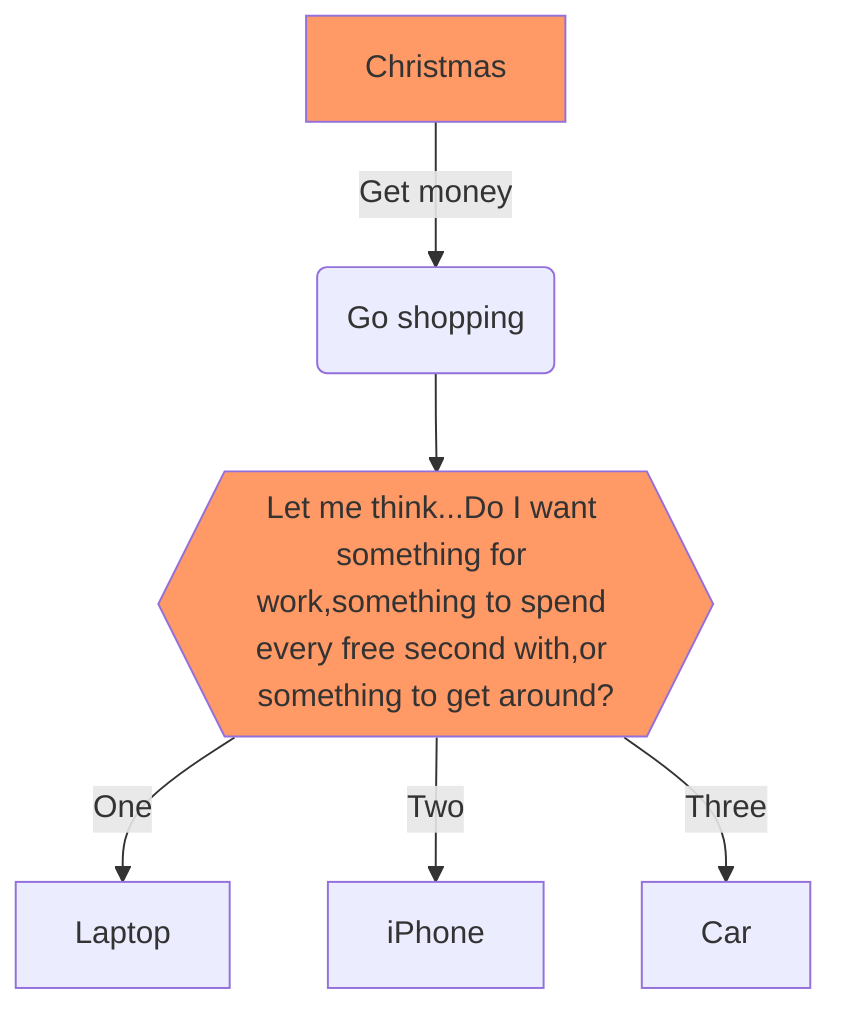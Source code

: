 graph TD
    A[Christmas] -->|Get money| B(Go shopping)
    B --> C{{Let me think...Do I want something for work,something to spend every free second with,or something to get around?}}
    C -->|One| D[Laptop]
    C -->|Two| E[iPhone]
    C -->|Three| F[Car]
    click A "flowchart.html#link-clicked" "link test"
    click B testClick "click test"
    classDef someclass fill:#f96;
    class A someclass;
    class C someclass;